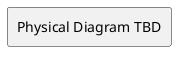 
@startuml

rectangle "Physical Diagram TBD"

@enduml

package projectName {
component component1
component component2
interface i1

}
i1 - component1
component1 --> component2
